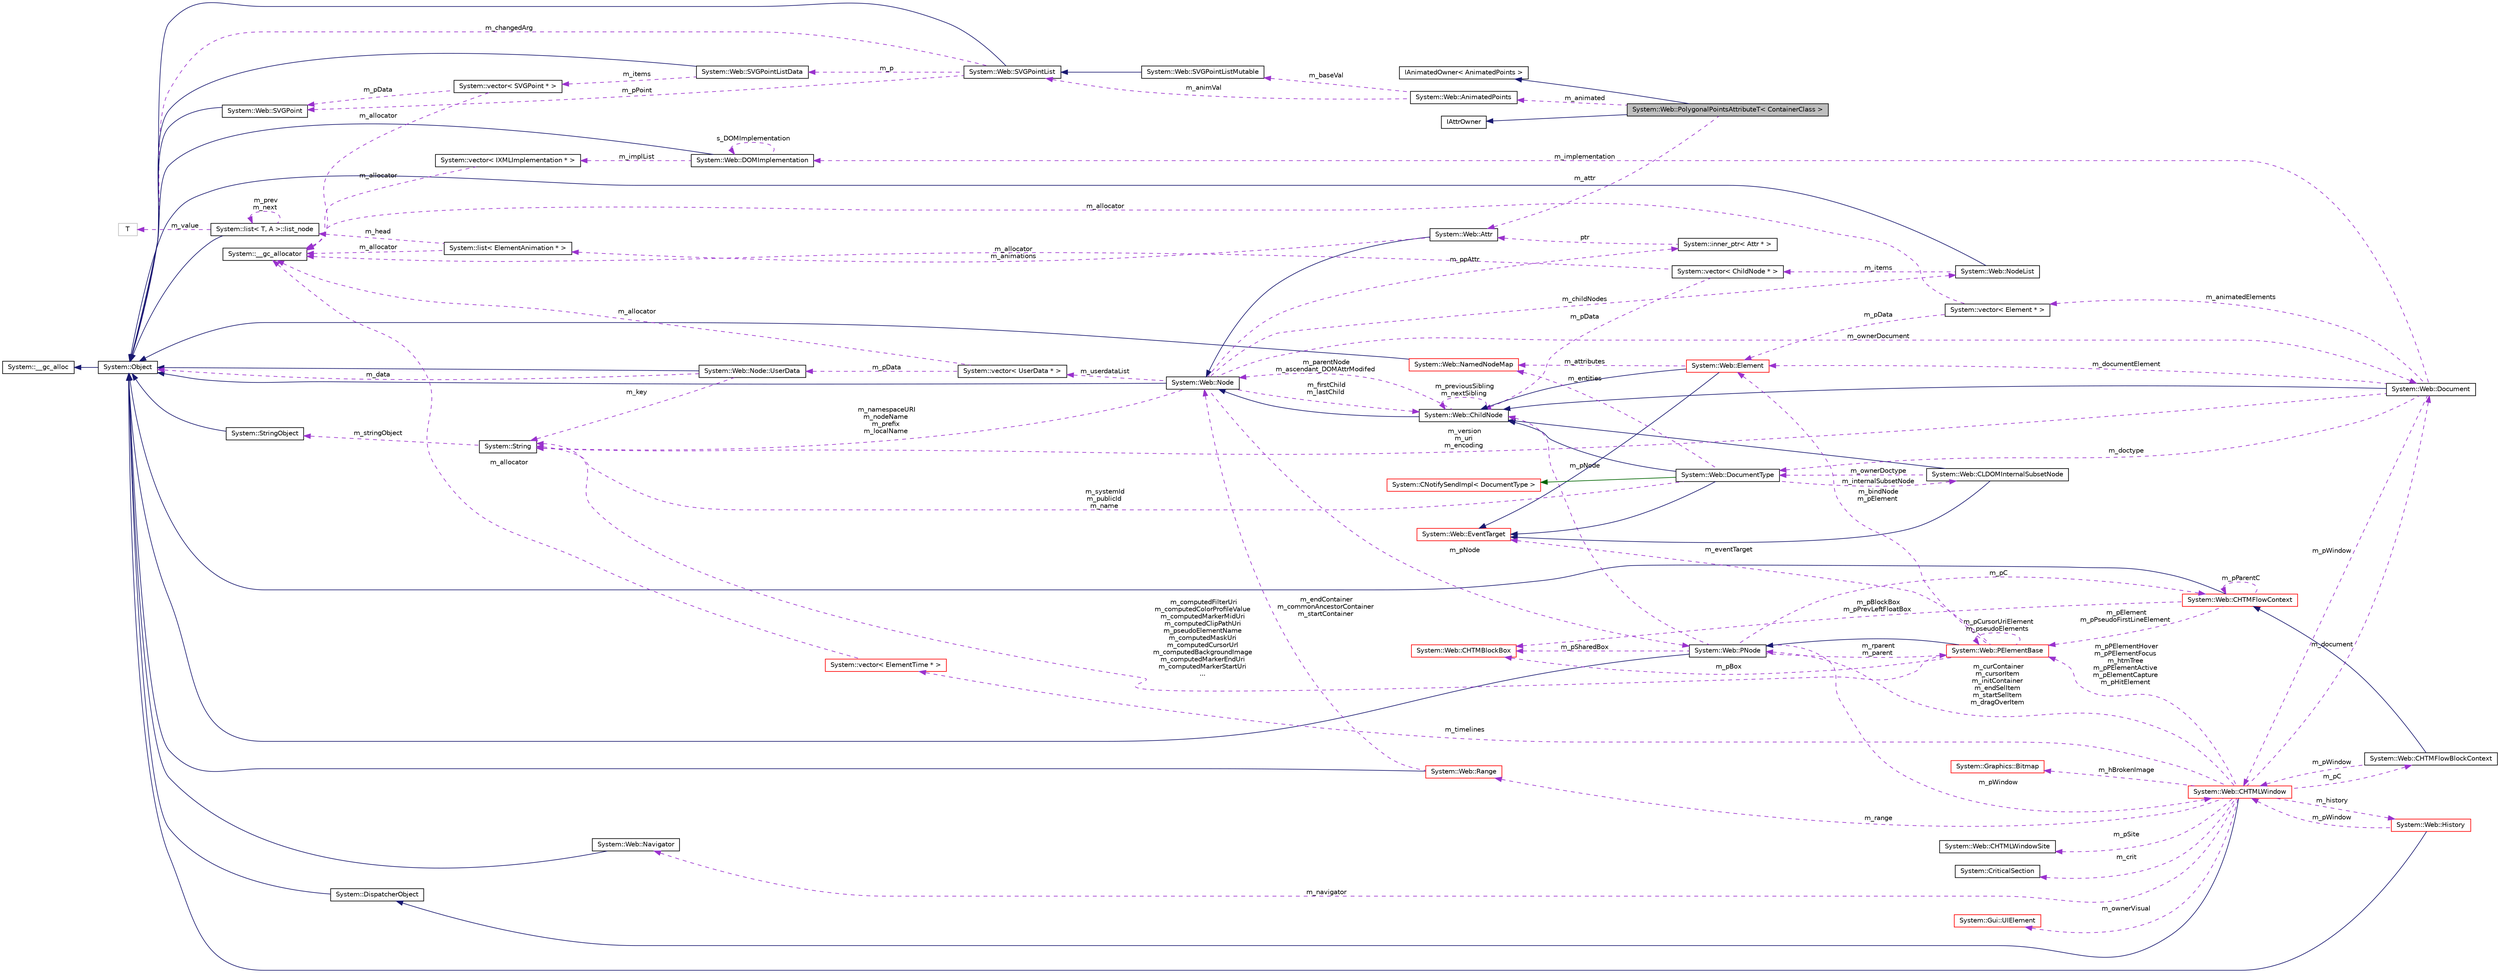 digraph G
{
  edge [fontname="Helvetica",fontsize="10",labelfontname="Helvetica",labelfontsize="10"];
  node [fontname="Helvetica",fontsize="10",shape=record];
  rankdir="LR";
  Node1 [label="System::Web::PolygonalPointsAttributeT\< ContainerClass \>",height=0.2,width=0.4,color="black", fillcolor="grey75", style="filled" fontcolor="black"];
  Node2 -> Node1 [dir="back",color="midnightblue",fontsize="10",style="solid",fontname="Helvetica"];
  Node2 [label="IAttrOwner",height=0.2,width=0.4,color="black", fillcolor="white", style="filled",URL="$class_i_attr_owner.html"];
  Node3 -> Node1 [dir="back",color="midnightblue",fontsize="10",style="solid",fontname="Helvetica"];
  Node3 [label="IAnimatedOwner\< AnimatedPoints \>",height=0.2,width=0.4,color="black", fillcolor="white", style="filled",URL="$class_i_animated_owner.html"];
  Node4 -> Node1 [dir="back",color="darkorchid3",fontsize="10",style="dashed",label=" m_animated" ,fontname="Helvetica"];
  Node4 [label="System::Web::AnimatedPoints",height=0.2,width=0.4,color="black", fillcolor="white", style="filled",URL="$class_system_1_1_web_1_1_animated_points.html"];
  Node5 -> Node4 [dir="back",color="darkorchid3",fontsize="10",style="dashed",label=" m_baseVal" ,fontname="Helvetica"];
  Node5 [label="System::Web::SVGPointListMutable",height=0.2,width=0.4,color="black", fillcolor="white", style="filled",URL="$class_system_1_1_web_1_1_s_v_g_point_list_mutable.html"];
  Node6 -> Node5 [dir="back",color="midnightblue",fontsize="10",style="solid",fontname="Helvetica"];
  Node6 [label="System::Web::SVGPointList",height=0.2,width=0.4,color="black", fillcolor="white", style="filled",URL="$class_system_1_1_web_1_1_s_v_g_point_list.html"];
  Node7 -> Node6 [dir="back",color="midnightblue",fontsize="10",style="solid",fontname="Helvetica"];
  Node7 [label="System::Object",height=0.2,width=0.4,color="black", fillcolor="white", style="filled",URL="$class_system_1_1_object.html"];
  Node8 -> Node7 [dir="back",color="midnightblue",fontsize="10",style="solid",fontname="Helvetica"];
  Node8 [label="System::__gc_alloc",height=0.2,width=0.4,color="black", fillcolor="white", style="filled",URL="$class_system_1_1____gc__alloc.html"];
  Node9 -> Node6 [dir="back",color="darkorchid3",fontsize="10",style="dashed",label=" m_p" ,fontname="Helvetica"];
  Node9 [label="System::Web::SVGPointListData",height=0.2,width=0.4,color="black", fillcolor="white", style="filled",URL="$class_system_1_1_web_1_1_s_v_g_point_list_data.html"];
  Node7 -> Node9 [dir="back",color="midnightblue",fontsize="10",style="solid",fontname="Helvetica"];
  Node10 -> Node9 [dir="back",color="darkorchid3",fontsize="10",style="dashed",label=" m_items" ,fontname="Helvetica"];
  Node10 [label="System::vector\< SVGPoint * \>",height=0.2,width=0.4,color="black", fillcolor="white", style="filled",URL="$class_system_1_1vector.html"];
  Node11 -> Node10 [dir="back",color="darkorchid3",fontsize="10",style="dashed",label=" m_allocator" ,fontname="Helvetica"];
  Node11 [label="System::__gc_allocator",height=0.2,width=0.4,color="black", fillcolor="white", style="filled",URL="$class_system_1_1____gc__allocator.html"];
  Node12 -> Node10 [dir="back",color="darkorchid3",fontsize="10",style="dashed",label=" m_pData" ,fontname="Helvetica"];
  Node12 [label="System::Web::SVGPoint",height=0.2,width=0.4,color="black", fillcolor="white", style="filled",URL="$class_system_1_1_web_1_1_s_v_g_point.html"];
  Node7 -> Node12 [dir="back",color="midnightblue",fontsize="10",style="solid",fontname="Helvetica"];
  Node12 -> Node6 [dir="back",color="darkorchid3",fontsize="10",style="dashed",label=" m_pPoint" ,fontname="Helvetica"];
  Node7 -> Node6 [dir="back",color="darkorchid3",fontsize="10",style="dashed",label=" m_changedArg" ,fontname="Helvetica"];
  Node6 -> Node4 [dir="back",color="darkorchid3",fontsize="10",style="dashed",label=" m_animVal" ,fontname="Helvetica"];
  Node13 -> Node1 [dir="back",color="darkorchid3",fontsize="10",style="dashed",label=" m_attr" ,fontname="Helvetica"];
  Node13 [label="System::Web::Attr",height=0.2,width=0.4,color="black", fillcolor="white", style="filled",URL="$class_system_1_1_web_1_1_attr.html"];
  Node14 -> Node13 [dir="back",color="midnightblue",fontsize="10",style="solid",fontname="Helvetica"];
  Node14 [label="System::Web::Node",height=0.2,width=0.4,color="black", fillcolor="white", style="filled",URL="$class_system_1_1_web_1_1_node.html"];
  Node7 -> Node14 [dir="back",color="midnightblue",fontsize="10",style="solid",fontname="Helvetica"];
  Node15 -> Node14 [dir="back",color="darkorchid3",fontsize="10",style="dashed",label=" m_childNodes" ,fontname="Helvetica"];
  Node15 [label="System::Web::NodeList",height=0.2,width=0.4,color="black", fillcolor="white", style="filled",URL="$class_system_1_1_web_1_1_node_list.html"];
  Node7 -> Node15 [dir="back",color="midnightblue",fontsize="10",style="solid",fontname="Helvetica"];
  Node16 -> Node15 [dir="back",color="darkorchid3",fontsize="10",style="dashed",label=" m_items" ,fontname="Helvetica"];
  Node16 [label="System::vector\< ChildNode * \>",height=0.2,width=0.4,color="black", fillcolor="white", style="filled",URL="$class_system_1_1vector.html"];
  Node11 -> Node16 [dir="back",color="darkorchid3",fontsize="10",style="dashed",label=" m_allocator" ,fontname="Helvetica"];
  Node17 -> Node16 [dir="back",color="darkorchid3",fontsize="10",style="dashed",label=" m_pData" ,fontname="Helvetica"];
  Node17 [label="System::Web::ChildNode",height=0.2,width=0.4,color="black", fillcolor="white", style="filled",URL="$class_system_1_1_web_1_1_child_node.html"];
  Node14 -> Node17 [dir="back",color="midnightblue",fontsize="10",style="solid",fontname="Helvetica"];
  Node14 -> Node17 [dir="back",color="darkorchid3",fontsize="10",style="dashed",label=" m_parentNode\nm_ascendant_DOMAttrModifed" ,fontname="Helvetica"];
  Node17 -> Node17 [dir="back",color="darkorchid3",fontsize="10",style="dashed",label=" m_previousSibling\nm_nextSibling" ,fontname="Helvetica"];
  Node18 -> Node14 [dir="back",color="darkorchid3",fontsize="10",style="dashed",label=" m_ownerDocument" ,fontname="Helvetica"];
  Node18 [label="System::Web::Document",height=0.2,width=0.4,color="black", fillcolor="white", style="filled",URL="$class_system_1_1_web_1_1_document.html"];
  Node17 -> Node18 [dir="back",color="midnightblue",fontsize="10",style="solid",fontname="Helvetica"];
  Node19 -> Node18 [dir="back",color="darkorchid3",fontsize="10",style="dashed",label=" m_implementation" ,fontname="Helvetica"];
  Node19 [label="System::Web::DOMImplementation",height=0.2,width=0.4,color="black", fillcolor="white", style="filled",URL="$class_system_1_1_web_1_1_d_o_m_implementation.html"];
  Node7 -> Node19 [dir="back",color="midnightblue",fontsize="10",style="solid",fontname="Helvetica"];
  Node19 -> Node19 [dir="back",color="darkorchid3",fontsize="10",style="dashed",label=" s_DOMImplementation" ,fontname="Helvetica"];
  Node20 -> Node19 [dir="back",color="darkorchid3",fontsize="10",style="dashed",label=" m_implList" ,fontname="Helvetica"];
  Node20 [label="System::vector\< IXMLImplementation * \>",height=0.2,width=0.4,color="black", fillcolor="white", style="filled",URL="$class_system_1_1vector.html"];
  Node11 -> Node20 [dir="back",color="darkorchid3",fontsize="10",style="dashed",label=" m_allocator" ,fontname="Helvetica"];
  Node21 -> Node18 [dir="back",color="darkorchid3",fontsize="10",style="dashed",label=" m_doctype" ,fontname="Helvetica"];
  Node21 [label="System::Web::DocumentType",height=0.2,width=0.4,color="black", fillcolor="white", style="filled",URL="$class_system_1_1_web_1_1_document_type.html"];
  Node17 -> Node21 [dir="back",color="midnightblue",fontsize="10",style="solid",fontname="Helvetica"];
  Node22 -> Node21 [dir="back",color="midnightblue",fontsize="10",style="solid",fontname="Helvetica"];
  Node22 [label="System::Web::EventTarget",height=0.2,width=0.4,color="red", fillcolor="white", style="filled",URL="$class_system_1_1_web_1_1_event_target.html"];
  Node23 -> Node21 [dir="back",color="darkgreen",fontsize="10",style="solid",fontname="Helvetica"];
  Node23 [label="System::CNotifySendImpl\< DocumentType \>",height=0.2,width=0.4,color="red", fillcolor="white", style="filled",URL="$class_system_1_1_c_notify_send_impl.html"];
  Node24 -> Node21 [dir="back",color="darkorchid3",fontsize="10",style="dashed",label=" m_internalSubsetNode" ,fontname="Helvetica"];
  Node24 [label="System::Web::CLDOMInternalSubsetNode",height=0.2,width=0.4,color="black", fillcolor="white", style="filled",URL="$class_system_1_1_web_1_1_c_l_d_o_m_internal_subset_node.html"];
  Node17 -> Node24 [dir="back",color="midnightblue",fontsize="10",style="solid",fontname="Helvetica"];
  Node22 -> Node24 [dir="back",color="midnightblue",fontsize="10",style="solid",fontname="Helvetica"];
  Node21 -> Node24 [dir="back",color="darkorchid3",fontsize="10",style="dashed",label=" m_ownerDoctype" ,fontname="Helvetica"];
  Node25 -> Node21 [dir="back",color="darkorchid3",fontsize="10",style="dashed",label=" m_entities" ,fontname="Helvetica"];
  Node25 [label="System::Web::NamedNodeMap",height=0.2,width=0.4,color="red", fillcolor="white", style="filled",URL="$class_system_1_1_web_1_1_named_node_map.html"];
  Node7 -> Node25 [dir="back",color="midnightblue",fontsize="10",style="solid",fontname="Helvetica"];
  Node26 -> Node21 [dir="back",color="darkorchid3",fontsize="10",style="dashed",label=" m_systemId\nm_publicId\nm_name" ,fontname="Helvetica"];
  Node26 [label="System::String",height=0.2,width=0.4,color="black", fillcolor="white", style="filled",URL="$class_system_1_1_string.html"];
  Node27 -> Node26 [dir="back",color="darkorchid3",fontsize="10",style="dashed",label=" m_stringObject" ,fontname="Helvetica"];
  Node27 [label="System::StringObject",height=0.2,width=0.4,color="black", fillcolor="white", style="filled",URL="$class_system_1_1_string_object.html"];
  Node7 -> Node27 [dir="back",color="midnightblue",fontsize="10",style="solid",fontname="Helvetica"];
  Node28 -> Node18 [dir="back",color="darkorchid3",fontsize="10",style="dashed",label=" m_animatedElements" ,fontname="Helvetica"];
  Node28 [label="System::vector\< Element * \>",height=0.2,width=0.4,color="black", fillcolor="white", style="filled",URL="$class_system_1_1vector.html"];
  Node11 -> Node28 [dir="back",color="darkorchid3",fontsize="10",style="dashed",label=" m_allocator" ,fontname="Helvetica"];
  Node29 -> Node28 [dir="back",color="darkorchid3",fontsize="10",style="dashed",label=" m_pData" ,fontname="Helvetica"];
  Node29 [label="System::Web::Element",height=0.2,width=0.4,color="red", fillcolor="white", style="filled",URL="$class_system_1_1_web_1_1_element.html"];
  Node17 -> Node29 [dir="back",color="midnightblue",fontsize="10",style="solid",fontname="Helvetica"];
  Node22 -> Node29 [dir="back",color="midnightblue",fontsize="10",style="solid",fontname="Helvetica"];
  Node25 -> Node29 [dir="back",color="darkorchid3",fontsize="10",style="dashed",label=" m_attributes" ,fontname="Helvetica"];
  Node30 -> Node18 [dir="back",color="darkorchid3",fontsize="10",style="dashed",label=" m_pWindow" ,fontname="Helvetica"];
  Node30 [label="System::Web::CHTMLWindow",height=0.2,width=0.4,color="red", fillcolor="white", style="filled",URL="$class_system_1_1_web_1_1_c_h_t_m_l_window.html"];
  Node31 -> Node30 [dir="back",color="midnightblue",fontsize="10",style="solid",fontname="Helvetica"];
  Node31 [label="System::DispatcherObject",height=0.2,width=0.4,color="black", fillcolor="white", style="filled",URL="$class_system_1_1_dispatcher_object.html"];
  Node7 -> Node31 [dir="back",color="midnightblue",fontsize="10",style="solid",fontname="Helvetica"];
  Node32 -> Node30 [dir="back",color="darkorchid3",fontsize="10",style="dashed",label=" m_pSite" ,fontname="Helvetica"];
  Node32 [label="System::Web::CHTMLWindowSite",height=0.2,width=0.4,color="black", fillcolor="white", style="filled",URL="$class_system_1_1_web_1_1_c_h_t_m_l_window_site.html"];
  Node18 -> Node30 [dir="back",color="darkorchid3",fontsize="10",style="dashed",label=" m_document" ,fontname="Helvetica"];
  Node33 -> Node30 [dir="back",color="darkorchid3",fontsize="10",style="dashed",label=" m_crit" ,fontname="Helvetica"];
  Node33 [label="System::CriticalSection",height=0.2,width=0.4,color="black", fillcolor="white", style="filled",URL="$class_system_1_1_critical_section.html"];
  Node34 -> Node30 [dir="back",color="darkorchid3",fontsize="10",style="dashed",label=" m_navigator" ,fontname="Helvetica"];
  Node34 [label="System::Web::Navigator",height=0.2,width=0.4,color="black", fillcolor="white", style="filled",URL="$class_system_1_1_web_1_1_navigator.html"];
  Node7 -> Node34 [dir="back",color="midnightblue",fontsize="10",style="solid",fontname="Helvetica"];
  Node35 -> Node30 [dir="back",color="darkorchid3",fontsize="10",style="dashed",label=" m_history" ,fontname="Helvetica"];
  Node35 [label="System::Web::History",height=0.2,width=0.4,color="red", fillcolor="white", style="filled",URL="$class_system_1_1_web_1_1_history.html"];
  Node7 -> Node35 [dir="back",color="midnightblue",fontsize="10",style="solid",fontname="Helvetica"];
  Node30 -> Node35 [dir="back",color="darkorchid3",fontsize="10",style="dashed",label=" m_pWindow" ,fontname="Helvetica"];
  Node36 -> Node30 [dir="back",color="darkorchid3",fontsize="10",style="dashed",label=" m_ownerVisual" ,fontname="Helvetica"];
  Node36 [label="System::Gui::UIElement",height=0.2,width=0.4,color="red", fillcolor="white", style="filled",URL="$class_system_1_1_gui_1_1_u_i_element.html"];
  Node37 -> Node30 [dir="back",color="darkorchid3",fontsize="10",style="dashed",label=" m_timelines" ,fontname="Helvetica"];
  Node37 [label="System::vector\< ElementTime * \>",height=0.2,width=0.4,color="red", fillcolor="white", style="filled",URL="$class_system_1_1vector.html"];
  Node11 -> Node37 [dir="back",color="darkorchid3",fontsize="10",style="dashed",label=" m_allocator" ,fontname="Helvetica"];
  Node38 -> Node30 [dir="back",color="darkorchid3",fontsize="10",style="dashed",label=" m_pC" ,fontname="Helvetica"];
  Node38 [label="System::Web::CHTMFlowBlockContext",height=0.2,width=0.4,color="black", fillcolor="white", style="filled",URL="$class_system_1_1_web_1_1_c_h_t_m_flow_block_context.html"];
  Node39 -> Node38 [dir="back",color="midnightblue",fontsize="10",style="solid",fontname="Helvetica"];
  Node39 [label="System::Web::CHTMFlowContext",height=0.2,width=0.4,color="red", fillcolor="white", style="filled",URL="$class_system_1_1_web_1_1_c_h_t_m_flow_context.html"];
  Node7 -> Node39 [dir="back",color="midnightblue",fontsize="10",style="solid",fontname="Helvetica"];
  Node40 -> Node39 [dir="back",color="darkorchid3",fontsize="10",style="dashed",label=" m_pElement\nm_pPseudoFirstLineElement" ,fontname="Helvetica"];
  Node40 [label="System::Web::PElementBase",height=0.2,width=0.4,color="red", fillcolor="white", style="filled",URL="$class_system_1_1_web_1_1_p_element_base.html"];
  Node41 -> Node40 [dir="back",color="midnightblue",fontsize="10",style="solid",fontname="Helvetica"];
  Node41 [label="System::Web::PNode",height=0.2,width=0.4,color="black", fillcolor="white", style="filled",URL="$class_system_1_1_web_1_1_p_node.html"];
  Node7 -> Node41 [dir="back",color="midnightblue",fontsize="10",style="solid",fontname="Helvetica"];
  Node30 -> Node41 [dir="back",color="darkorchid3",fontsize="10",style="dashed",label=" m_pWindow" ,fontname="Helvetica"];
  Node40 -> Node41 [dir="back",color="darkorchid3",fontsize="10",style="dashed",label=" m_rparent\nm_parent" ,fontname="Helvetica"];
  Node17 -> Node41 [dir="back",color="darkorchid3",fontsize="10",style="dashed",label=" m_pNode" ,fontname="Helvetica"];
  Node39 -> Node41 [dir="back",color="darkorchid3",fontsize="10",style="dashed",label=" m_pC" ,fontname="Helvetica"];
  Node42 -> Node41 [dir="back",color="darkorchid3",fontsize="10",style="dashed",label=" m_pSharedBox" ,fontname="Helvetica"];
  Node42 [label="System::Web::CHTMBlockBox",height=0.2,width=0.4,color="red", fillcolor="white", style="filled",URL="$class_system_1_1_web_1_1_c_h_t_m_block_box.html"];
  Node22 -> Node40 [dir="back",color="darkorchid3",fontsize="10",style="dashed",label=" m_eventTarget" ,fontname="Helvetica"];
  Node26 -> Node40 [dir="back",color="darkorchid3",fontsize="10",style="dashed",label=" m_computedFilterUri\nm_computedColorProfileValue\nm_computedMarkerMidUri\nm_computedClipPathUri\nm_pseudoElementName\nm_computedMaskUri\nm_computedCursorUrl\nm_computedBackgroundImage\nm_computedMarkerEndUri\nm_computedMarkerStartUri\n..." ,fontname="Helvetica"];
  Node29 -> Node40 [dir="back",color="darkorchid3",fontsize="10",style="dashed",label=" m_bindNode\nm_pElement" ,fontname="Helvetica"];
  Node40 -> Node40 [dir="back",color="darkorchid3",fontsize="10",style="dashed",label=" m_pCursorUriElement\nm_pseudoElements" ,fontname="Helvetica"];
  Node42 -> Node40 [dir="back",color="darkorchid3",fontsize="10",style="dashed",label=" m_pBox" ,fontname="Helvetica"];
  Node39 -> Node39 [dir="back",color="darkorchid3",fontsize="10",style="dashed",label=" m_pParentC" ,fontname="Helvetica"];
  Node42 -> Node39 [dir="back",color="darkorchid3",fontsize="10",style="dashed",label=" m_pBlockBox\nm_pPrevLeftFloatBox" ,fontname="Helvetica"];
  Node30 -> Node38 [dir="back",color="darkorchid3",fontsize="10",style="dashed",label=" m_pWindow" ,fontname="Helvetica"];
  Node43 -> Node30 [dir="back",color="darkorchid3",fontsize="10",style="dashed",label=" m_range" ,fontname="Helvetica"];
  Node43 [label="System::Web::Range",height=0.2,width=0.4,color="red", fillcolor="white", style="filled",URL="$class_system_1_1_web_1_1_range.html"];
  Node7 -> Node43 [dir="back",color="midnightblue",fontsize="10",style="solid",fontname="Helvetica"];
  Node14 -> Node43 [dir="back",color="darkorchid3",fontsize="10",style="dashed",label=" m_endContainer\nm_commonAncestorContainer\nm_startContainer" ,fontname="Helvetica"];
  Node41 -> Node30 [dir="back",color="darkorchid3",fontsize="10",style="dashed",label=" m_curContainer\nm_cursorItem\nm_initContainer\nm_endSelItem\nm_startSelItem\nm_dragOverItem" ,fontname="Helvetica"];
  Node44 -> Node30 [dir="back",color="darkorchid3",fontsize="10",style="dashed",label=" m_hBrokenImage" ,fontname="Helvetica"];
  Node44 [label="System::Graphics::Bitmap",height=0.2,width=0.4,color="red", fillcolor="white", style="filled",URL="$class_system_1_1_graphics_1_1_bitmap.html"];
  Node40 -> Node30 [dir="back",color="darkorchid3",fontsize="10",style="dashed",label=" m_pPElementHover\nm_pPElementFocus\nm_htmTree\nm_pPElementActive\nm_pElementCapture\nm_pHitElement" ,fontname="Helvetica"];
  Node26 -> Node18 [dir="back",color="darkorchid3",fontsize="10",style="dashed",label=" m_version\nm_uri\nm_encoding" ,fontname="Helvetica"];
  Node29 -> Node18 [dir="back",color="darkorchid3",fontsize="10",style="dashed",label=" m_documentElement" ,fontname="Helvetica"];
  Node26 -> Node14 [dir="back",color="darkorchid3",fontsize="10",style="dashed",label=" m_namespaceURI\nm_nodeName\nm_prefix\nm_localName" ,fontname="Helvetica"];
  Node41 -> Node14 [dir="back",color="darkorchid3",fontsize="10",style="dashed",label=" m_pNode" ,fontname="Helvetica"];
  Node17 -> Node14 [dir="back",color="darkorchid3",fontsize="10",style="dashed",label=" m_firstChild\nm_lastChild" ,fontname="Helvetica"];
  Node45 -> Node14 [dir="back",color="darkorchid3",fontsize="10",style="dashed",label=" m_userdataList" ,fontname="Helvetica"];
  Node45 [label="System::vector\< UserData * \>",height=0.2,width=0.4,color="black", fillcolor="white", style="filled",URL="$class_system_1_1vector.html"];
  Node46 -> Node45 [dir="back",color="darkorchid3",fontsize="10",style="dashed",label=" m_pData" ,fontname="Helvetica"];
  Node46 [label="System::Web::Node::UserData",height=0.2,width=0.4,color="black", fillcolor="white", style="filled",URL="$class_system_1_1_web_1_1_node_1_1_user_data.html"];
  Node7 -> Node46 [dir="back",color="midnightblue",fontsize="10",style="solid",fontname="Helvetica"];
  Node26 -> Node46 [dir="back",color="darkorchid3",fontsize="10",style="dashed",label=" m_key" ,fontname="Helvetica"];
  Node7 -> Node46 [dir="back",color="darkorchid3",fontsize="10",style="dashed",label=" m_data" ,fontname="Helvetica"];
  Node11 -> Node45 [dir="back",color="darkorchid3",fontsize="10",style="dashed",label=" m_allocator" ,fontname="Helvetica"];
  Node47 -> Node14 [dir="back",color="darkorchid3",fontsize="10",style="dashed",label=" m_ppAttr" ,fontname="Helvetica"];
  Node47 [label="System::inner_ptr\< Attr * \>",height=0.2,width=0.4,color="black", fillcolor="white", style="filled",URL="$class_system_1_1inner__ptr.html"];
  Node13 -> Node47 [dir="back",color="darkorchid3",fontsize="10",style="dashed",label=" ptr" ,fontname="Helvetica"];
  Node48 -> Node13 [dir="back",color="darkorchid3",fontsize="10",style="dashed",label=" m_animations" ,fontname="Helvetica"];
  Node48 [label="System::list\< ElementAnimation * \>",height=0.2,width=0.4,color="black", fillcolor="white", style="filled",URL="$class_system_1_1list.html"];
  Node11 -> Node48 [dir="back",color="darkorchid3",fontsize="10",style="dashed",label=" m_allocator" ,fontname="Helvetica"];
  Node49 -> Node48 [dir="back",color="darkorchid3",fontsize="10",style="dashed",label=" m_head" ,fontname="Helvetica"];
  Node49 [label="System::list\< T, A \>::list_node",height=0.2,width=0.4,color="black", fillcolor="white", style="filled",URL="$class_system_1_1list_1_1list__node.html"];
  Node7 -> Node49 [dir="back",color="midnightblue",fontsize="10",style="solid",fontname="Helvetica"];
  Node49 -> Node49 [dir="back",color="darkorchid3",fontsize="10",style="dashed",label=" m_prev\nm_next" ,fontname="Helvetica"];
  Node50 -> Node49 [dir="back",color="darkorchid3",fontsize="10",style="dashed",label=" m_value" ,fontname="Helvetica"];
  Node50 [label="T",height=0.2,width=0.4,color="grey75", fillcolor="white", style="filled"];
}
